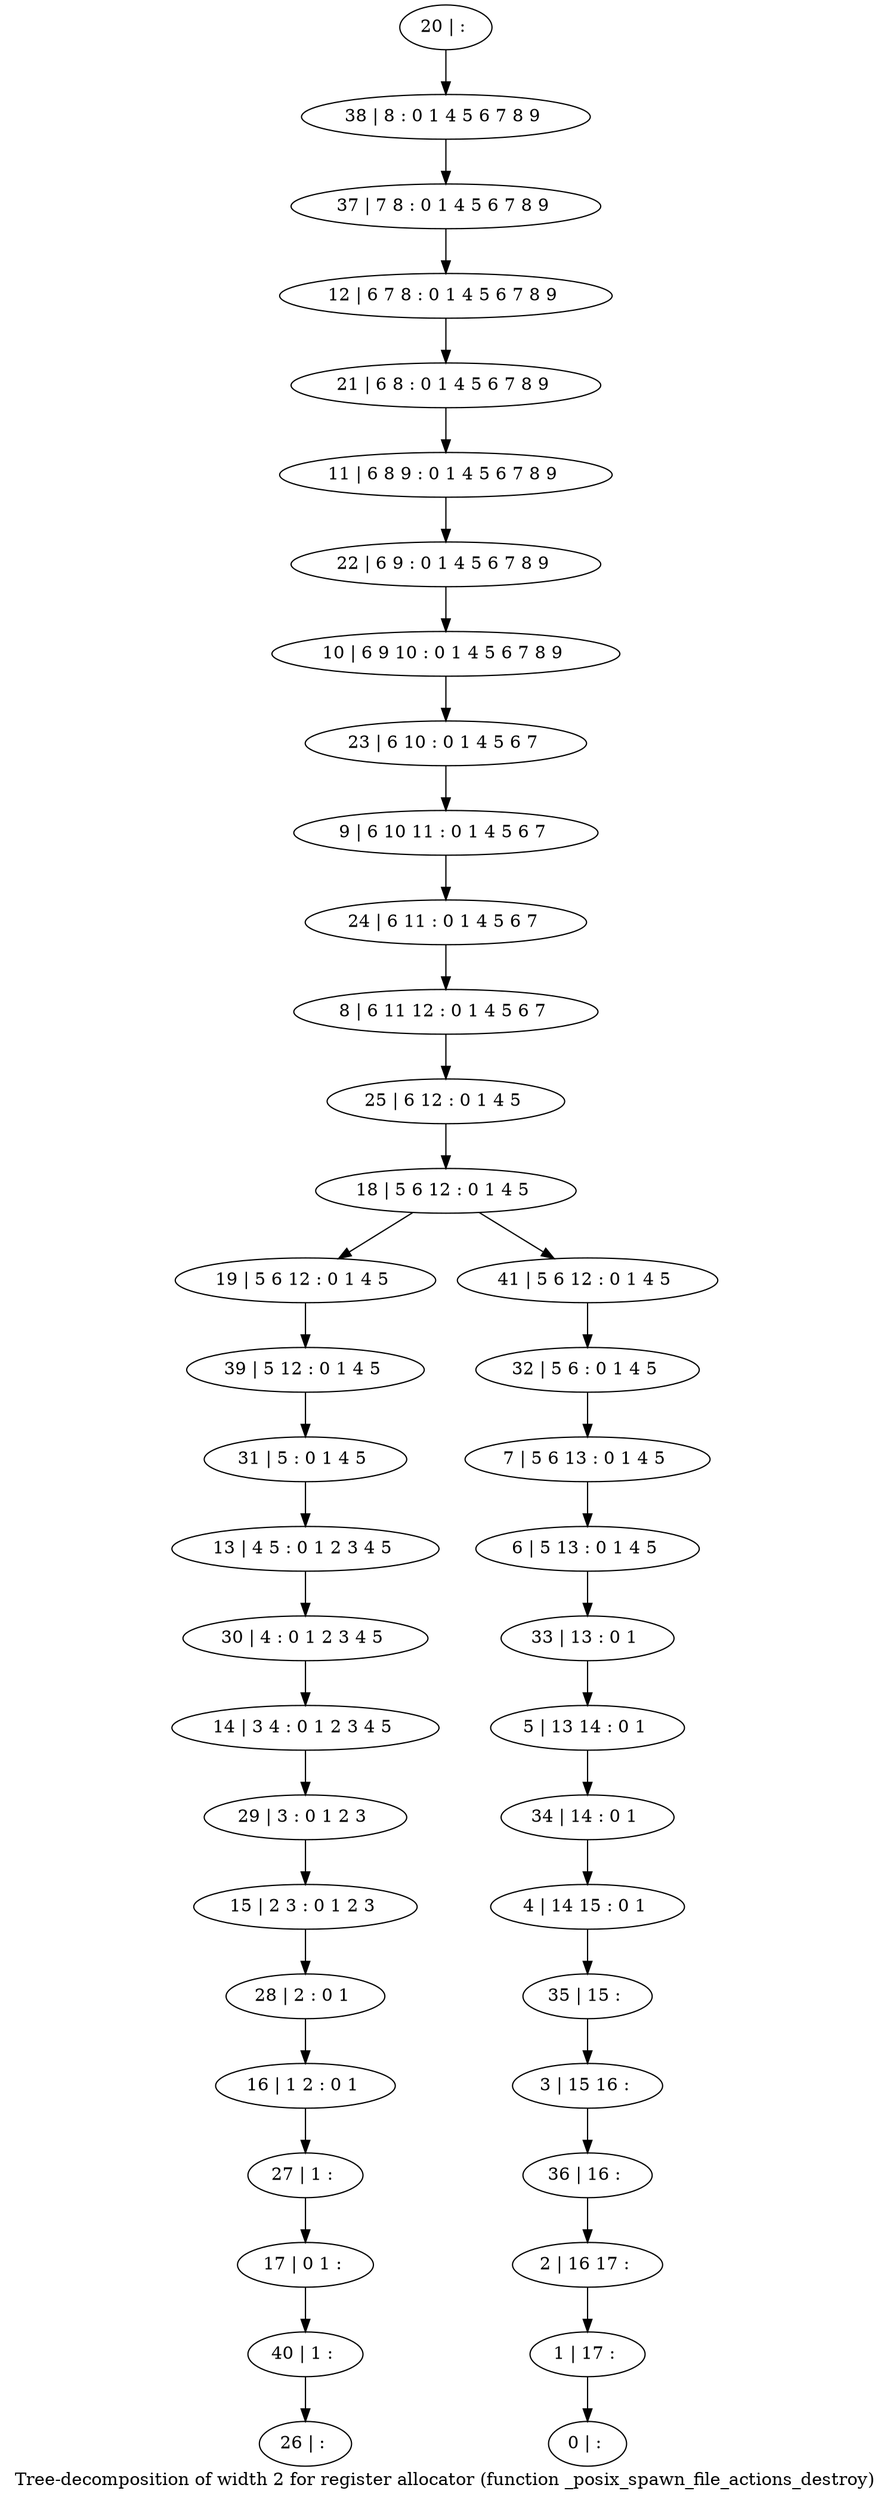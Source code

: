 digraph G {
graph [label="Tree-decomposition of width 2 for register allocator (function _posix_spawn_file_actions_destroy)"]
0[label="0 | : "];
1[label="1 | 17 : "];
2[label="2 | 16 17 : "];
3[label="3 | 15 16 : "];
4[label="4 | 14 15 : 0 1 "];
5[label="5 | 13 14 : 0 1 "];
6[label="6 | 5 13 : 0 1 4 5 "];
7[label="7 | 5 6 13 : 0 1 4 5 "];
8[label="8 | 6 11 12 : 0 1 4 5 6 7 "];
9[label="9 | 6 10 11 : 0 1 4 5 6 7 "];
10[label="10 | 6 9 10 : 0 1 4 5 6 7 8 9 "];
11[label="11 | 6 8 9 : 0 1 4 5 6 7 8 9 "];
12[label="12 | 6 7 8 : 0 1 4 5 6 7 8 9 "];
13[label="13 | 4 5 : 0 1 2 3 4 5 "];
14[label="14 | 3 4 : 0 1 2 3 4 5 "];
15[label="15 | 2 3 : 0 1 2 3 "];
16[label="16 | 1 2 : 0 1 "];
17[label="17 | 0 1 : "];
18[label="18 | 5 6 12 : 0 1 4 5 "];
19[label="19 | 5 6 12 : 0 1 4 5 "];
20[label="20 | : "];
21[label="21 | 6 8 : 0 1 4 5 6 7 8 9 "];
22[label="22 | 6 9 : 0 1 4 5 6 7 8 9 "];
23[label="23 | 6 10 : 0 1 4 5 6 7 "];
24[label="24 | 6 11 : 0 1 4 5 6 7 "];
25[label="25 | 6 12 : 0 1 4 5 "];
26[label="26 | : "];
27[label="27 | 1 : "];
28[label="28 | 2 : 0 1 "];
29[label="29 | 3 : 0 1 2 3 "];
30[label="30 | 4 : 0 1 2 3 4 5 "];
31[label="31 | 5 : 0 1 4 5 "];
32[label="32 | 5 6 : 0 1 4 5 "];
33[label="33 | 13 : 0 1 "];
34[label="34 | 14 : 0 1 "];
35[label="35 | 15 : "];
36[label="36 | 16 : "];
37[label="37 | 7 8 : 0 1 4 5 6 7 8 9 "];
38[label="38 | 8 : 0 1 4 5 6 7 8 9 "];
39[label="39 | 5 12 : 0 1 4 5 "];
40[label="40 | 1 : "];
41[label="41 | 5 6 12 : 0 1 4 5 "];
27->17 ;
16->27 ;
28->16 ;
15->28 ;
29->15 ;
14->29 ;
30->14 ;
13->30 ;
31->13 ;
39->31 ;
19->39 ;
40->26 ;
17->40 ;
20->38 ;
38->37 ;
37->12 ;
12->21 ;
21->11 ;
11->22 ;
22->10 ;
10->23 ;
23->9 ;
9->24 ;
24->8 ;
8->25 ;
25->18 ;
32->7 ;
7->6 ;
6->33 ;
33->5 ;
5->34 ;
34->4 ;
4->35 ;
35->3 ;
3->36 ;
36->2 ;
2->1 ;
1->0 ;
41->32 ;
18->19 ;
18->41 ;
}
